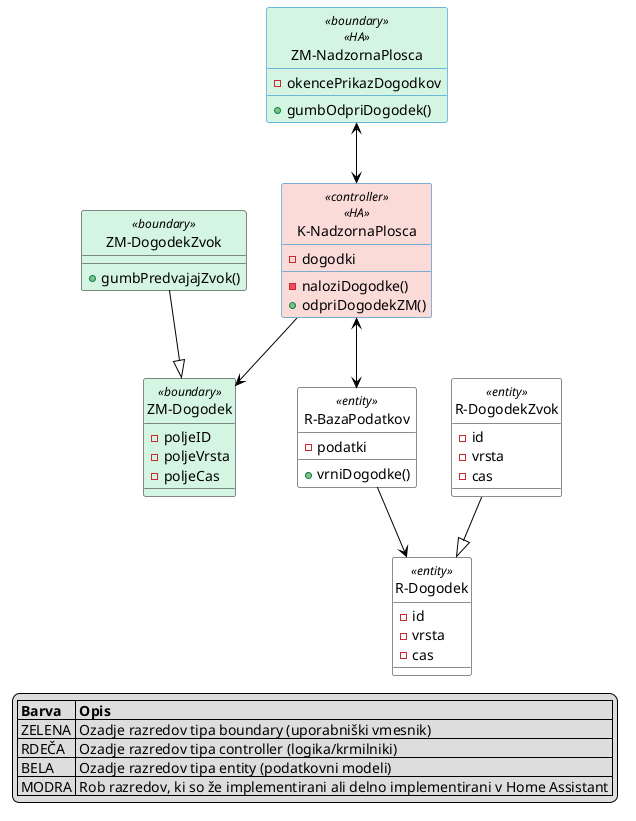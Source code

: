 @startuml RD_Sistem
skinparam class {
  BackgroundColor white
  ArrowColor black
  DefaultTextAlignment center
}
hide circle

' Zaslonske maske

class "ZM-NadzornaPlosca" as ZM_NadzornaPlosca <<boundary>> <<HA>>{
  -okencePrikazDogodkov
  +gumbOdpriDogodek()
}

class "ZM-Dogodek" as ZM_Dogodek <<boundary>> {
  -poljeID
  -poljeVrsta
  -poljeCas
}

class "ZM-DogodekZvok" as ZM_DogodekZvok <<boundary>> {
  +gumbPredvajajZvok()
}

ZM_DogodekZvok --|> ZM_Dogodek

' Kontrolerji

class "K-NadzornaPlosca" as K_NadzornaPlosca <<controller>> <<HA>>{
  -dogodki
  -naloziDogodke()
  +odpriDogodekZM()
}

' Razredi

class "R-BazaPodatkov" as R_BazaPodatkov <<entity>> {
  -podatki
  +vrniDogodke()
}

class "R-Dogodek" as R_Dogodek <<entity>> {
  -id
  -vrsta
  -cas
}

class "R-DogodekZvok" as R_DogodekZvok <<entity>> {
  -id
  -vrsta
  -cas
}

R_DogodekZvok --|> R_Dogodek

' Povezave

' NadzornaPlosca
ZM_NadzornaPlosca <--> K_NadzornaPlosca
K_NadzornaPlosca <--> R_BazaPodatkov
K_NadzornaPlosca --> ZM_Dogodek

' Baza
R_BazaPodatkov --> R_Dogodek

' Boundary classes (GREEN background)
skinparam class {
  BackgroundColor<<boundary>> #D5F5E3
}

' Controller classes (RED background)
skinparam class {
  BackgroundColor<<controller>> #FADBD8
}

skinparam class {
  BorderColor<<HA>> #007ACC
}

legend right
  |= Barva |= Opis |
  | ZELENA | Ozadje razredov tipa boundary (uporabniški vmesnik) |
  | RDEČA | Ozadje razredov tipa controller (logika/krmilniki) |
  | BELA | Ozadje razredov tipa entity (podatkovni modeli) |
  | MODRA | Rob razredov, ki so že implementirani ali delno implementirani v Home Assistant |
endlegend
@enduml